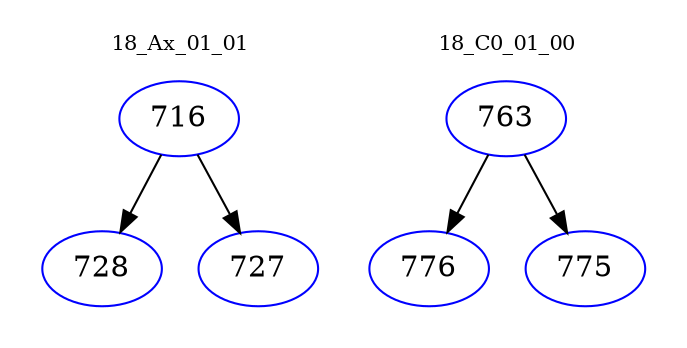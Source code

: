 digraph{
subgraph cluster_0 {
color = white
label = "18_Ax_01_01";
fontsize=10;
T0_716 [label="716", color="blue"]
T0_716 -> T0_728 [color="black"]
T0_728 [label="728", color="blue"]
T0_716 -> T0_727 [color="black"]
T0_727 [label="727", color="blue"]
}
subgraph cluster_1 {
color = white
label = "18_C0_01_00";
fontsize=10;
T1_763 [label="763", color="blue"]
T1_763 -> T1_776 [color="black"]
T1_776 [label="776", color="blue"]
T1_763 -> T1_775 [color="black"]
T1_775 [label="775", color="blue"]
}
}
